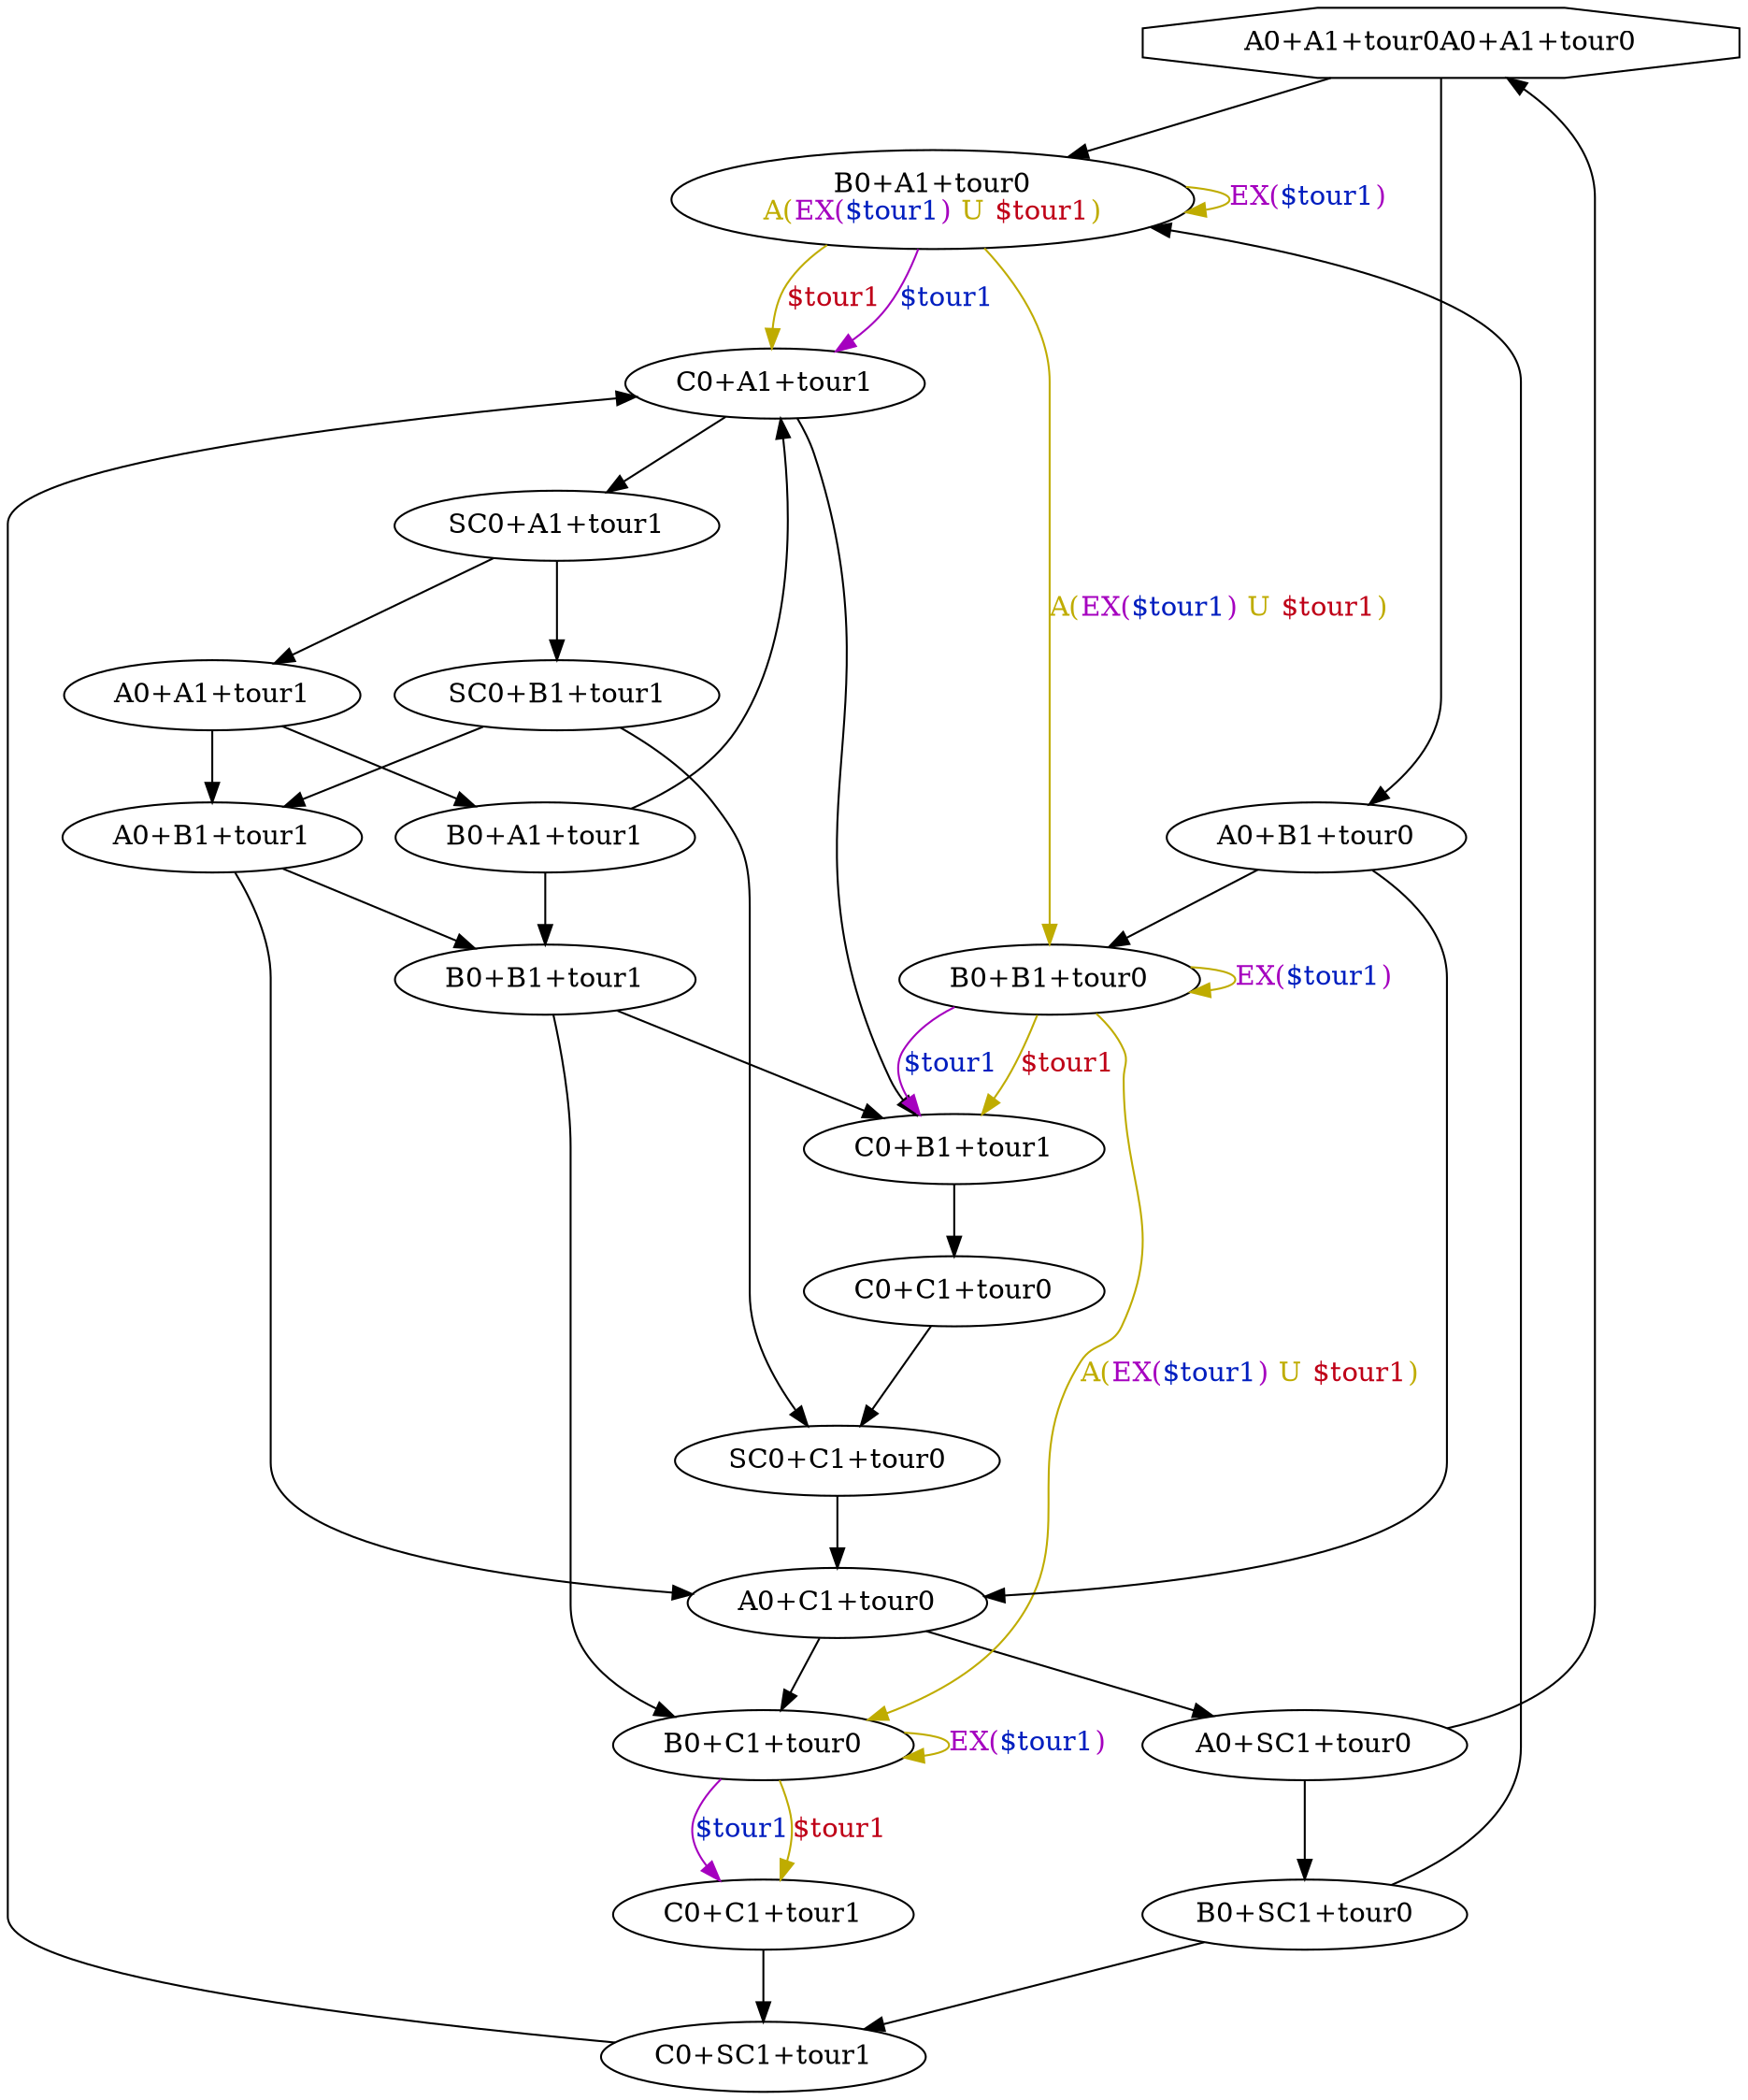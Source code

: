 digraph system {
N0 [label=<A0+A1+tour0A0+A1+tour0>,shape=octagon]
N1 [label=<B0+A1+tour0<BR/><FONT COLOR="0.14999974 1 0.75">A(<FONT COLOR="0.80999976 1 0.75">EX(<FONT COLOR="0.63999975 1 0.75">$tour1</FONT>)</FONT> U <FONT COLOR="0.9799998 1 0.75">$tour1</FONT>)</FONT>>]
N2 [label=<C0+A1+tour1>]
N3 [label=<SC0+A1+tour1>]
N4 [label=<A0+A1+tour1>]
N5 [label=<B0+A1+tour1>]
N6 [label=<B0+B1+tour1>]
N7 [label=<C0+B1+tour1>]
N8 [label=<C0+C1+tour0>]
N9 [label=<SC0+C1+tour0>]
N10 [label=<A0+C1+tour0>]
N11 [label=<B0+C1+tour0>]
N12 [label=<C0+C1+tour1>]
N13 [label=<C0+SC1+tour1>]
N14 [label=<A0+SC1+tour0>]
N15 [label=<B0+SC1+tour0>]
N16 [label=<A0+B1+tour1>]
N17 [label=<SC0+B1+tour1>]
N18 [label=<B0+B1+tour0>]
N19 [label=<A0+B1+tour0>]
N0 -> N1
N0 -> N19
N2 -> N3
N2 -> N7
N3 -> N4
N3 -> N17
N4 -> N5
N4 -> N16
N5 -> N2
N5 -> N6
N6 -> N7
N6 -> N11
N7 -> N8
N8 -> N9
N9 -> N10
N10 -> N11
N10 -> N14
N12 -> N13
N13 -> N2
N14 -> N15
N14 -> N0
N15 -> N13
N15 -> N1
N16 -> N6
N16 -> N10
N17 -> N16
N17 -> N9
N19 -> N18
N19 -> N10
N1 -> N18 [color="0.14999974 1 0.75",label=<<FONT COLOR="0.14999974 1 0.75">A(<FONT COLOR="0.80999976 1 0.75">EX(<FONT COLOR="0.63999975 1 0.75">$tour1</FONT>)</FONT> U <FONT COLOR="0.9799998 1 0.75">$tour1</FONT>)</FONT>>]
N11 -> N12 [color="0.80999976 1 0.75",label=<<FONT COLOR="0.63999975 1 0.75">$tour1</FONT>>]
N1 -> N1 [color="0.14999974 1 0.75",label=<<FONT COLOR="0.80999976 1 0.75">EX(<FONT COLOR="0.63999975 1 0.75">$tour1</FONT>)</FONT>>]
N18 -> N7 [color="0.14999974 1 0.75",label=<<FONT COLOR="0.9799998 1 0.75">$tour1</FONT>>]
N18 -> N18 [color="0.14999974 1 0.75",label=<<FONT COLOR="0.80999976 1 0.75">EX(<FONT COLOR="0.63999975 1 0.75">$tour1</FONT>)</FONT>>]
N1 -> N2 [color="0.14999974 1 0.75",label=<<FONT COLOR="0.9799998 1 0.75">$tour1</FONT>>]
N18 -> N11 [color="0.14999974 1 0.75",label=<<FONT COLOR="0.14999974 1 0.75">A(<FONT COLOR="0.80999976 1 0.75">EX(<FONT COLOR="0.63999975 1 0.75">$tour1</FONT>)</FONT> U <FONT COLOR="0.9799998 1 0.75">$tour1</FONT>)</FONT>>]
N11 -> N12 [color="0.14999974 1 0.75",label=<<FONT COLOR="0.9799998 1 0.75">$tour1</FONT>>]
N18 -> N7 [color="0.80999976 1 0.75",label=<<FONT COLOR="0.63999975 1 0.75">$tour1</FONT>>]
N11 -> N11 [color="0.14999974 1 0.75",label=<<FONT COLOR="0.80999976 1 0.75">EX(<FONT COLOR="0.63999975 1 0.75">$tour1</FONT>)</FONT>>]
N1 -> N2 [color="0.80999976 1 0.75",label=<<FONT COLOR="0.63999975 1 0.75">$tour1</FONT>>]
}
